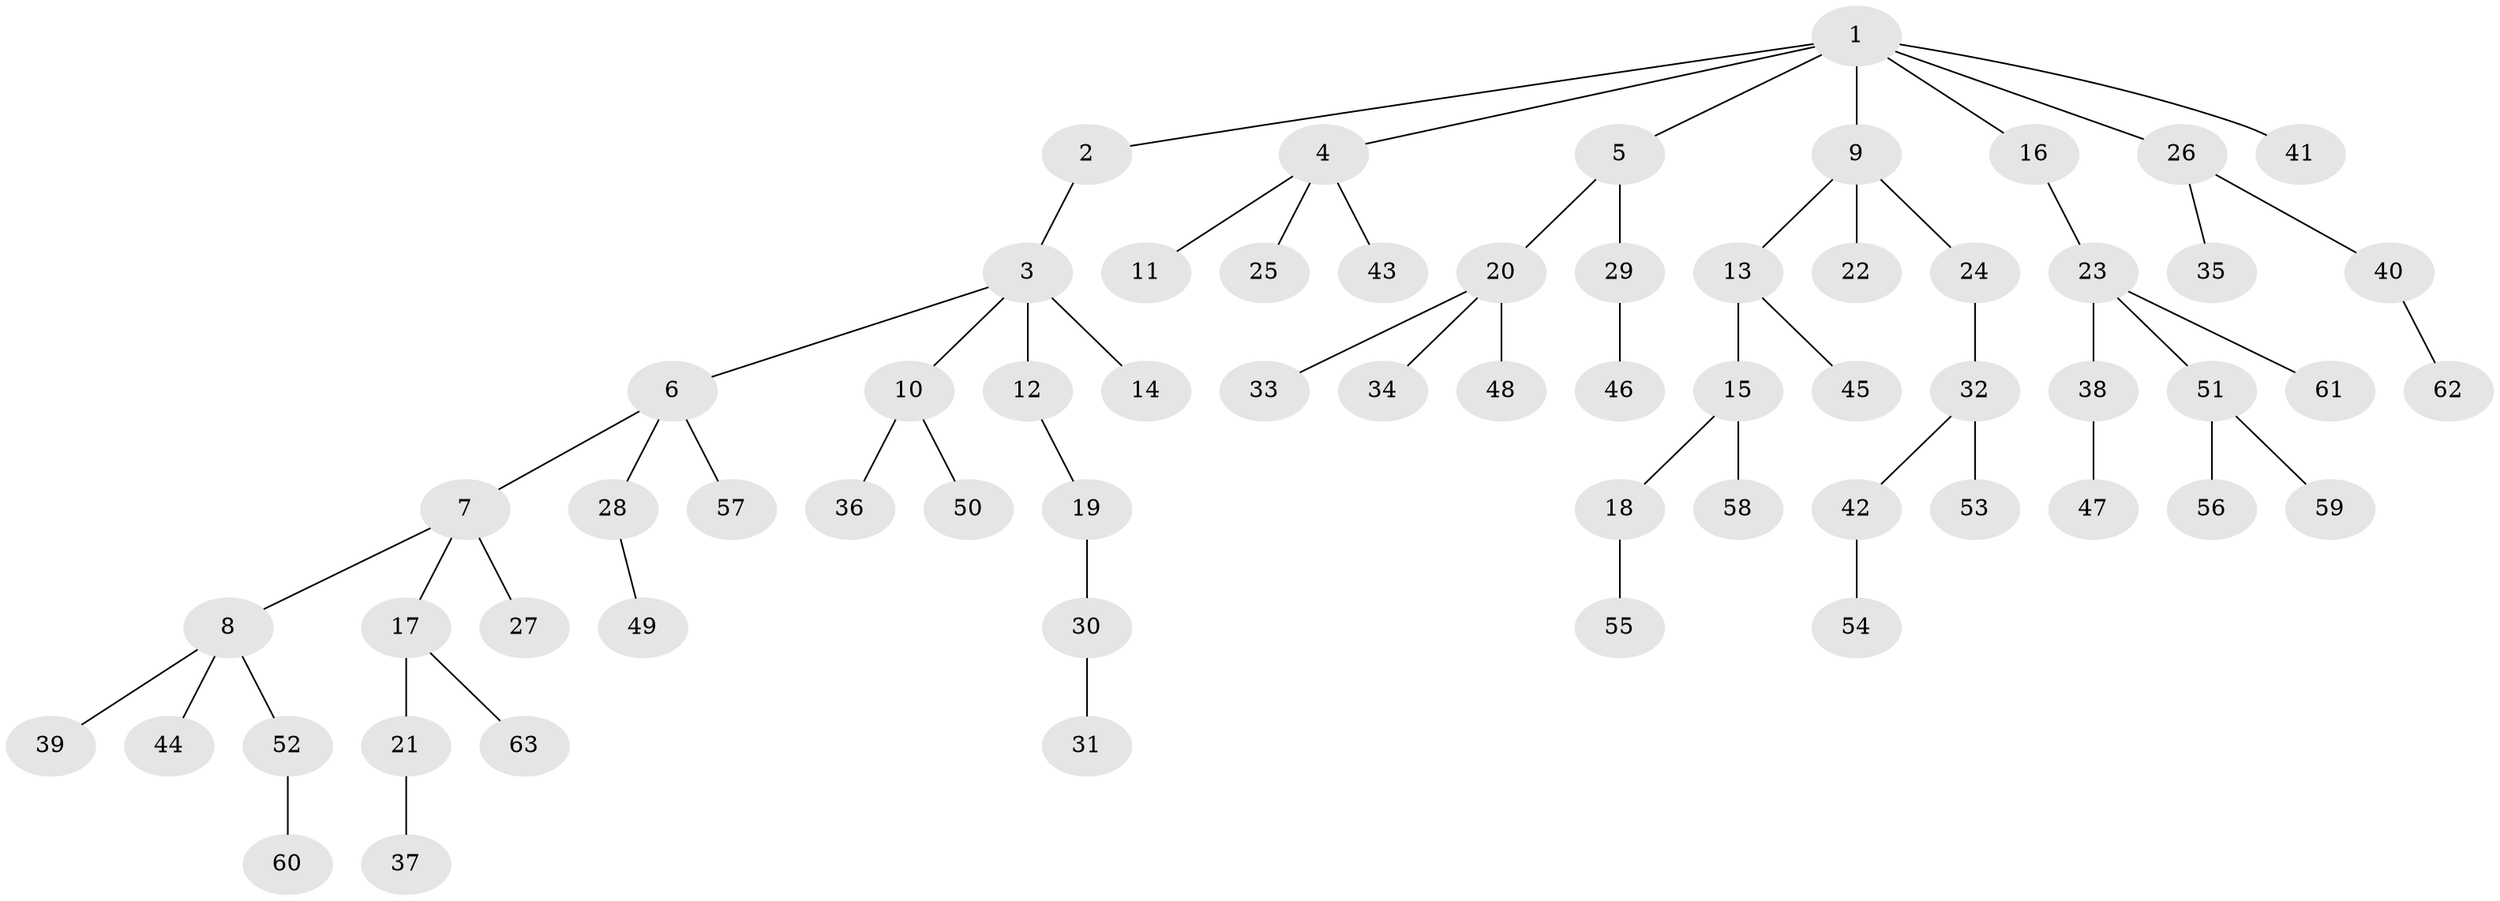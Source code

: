 // coarse degree distribution, {1: 0.7419354838709677, 2: 0.1935483870967742, 8: 0.03225806451612903, 17: 0.03225806451612903}
// Generated by graph-tools (version 1.1) at 2025/56/03/04/25 21:56:23]
// undirected, 63 vertices, 62 edges
graph export_dot {
graph [start="1"]
  node [color=gray90,style=filled];
  1;
  2;
  3;
  4;
  5;
  6;
  7;
  8;
  9;
  10;
  11;
  12;
  13;
  14;
  15;
  16;
  17;
  18;
  19;
  20;
  21;
  22;
  23;
  24;
  25;
  26;
  27;
  28;
  29;
  30;
  31;
  32;
  33;
  34;
  35;
  36;
  37;
  38;
  39;
  40;
  41;
  42;
  43;
  44;
  45;
  46;
  47;
  48;
  49;
  50;
  51;
  52;
  53;
  54;
  55;
  56;
  57;
  58;
  59;
  60;
  61;
  62;
  63;
  1 -- 2;
  1 -- 4;
  1 -- 5;
  1 -- 9;
  1 -- 16;
  1 -- 26;
  1 -- 41;
  2 -- 3;
  3 -- 6;
  3 -- 10;
  3 -- 12;
  3 -- 14;
  4 -- 11;
  4 -- 25;
  4 -- 43;
  5 -- 20;
  5 -- 29;
  6 -- 7;
  6 -- 28;
  6 -- 57;
  7 -- 8;
  7 -- 17;
  7 -- 27;
  8 -- 39;
  8 -- 44;
  8 -- 52;
  9 -- 13;
  9 -- 22;
  9 -- 24;
  10 -- 36;
  10 -- 50;
  12 -- 19;
  13 -- 15;
  13 -- 45;
  15 -- 18;
  15 -- 58;
  16 -- 23;
  17 -- 21;
  17 -- 63;
  18 -- 55;
  19 -- 30;
  20 -- 33;
  20 -- 34;
  20 -- 48;
  21 -- 37;
  23 -- 38;
  23 -- 51;
  23 -- 61;
  24 -- 32;
  26 -- 35;
  26 -- 40;
  28 -- 49;
  29 -- 46;
  30 -- 31;
  32 -- 42;
  32 -- 53;
  38 -- 47;
  40 -- 62;
  42 -- 54;
  51 -- 56;
  51 -- 59;
  52 -- 60;
}
